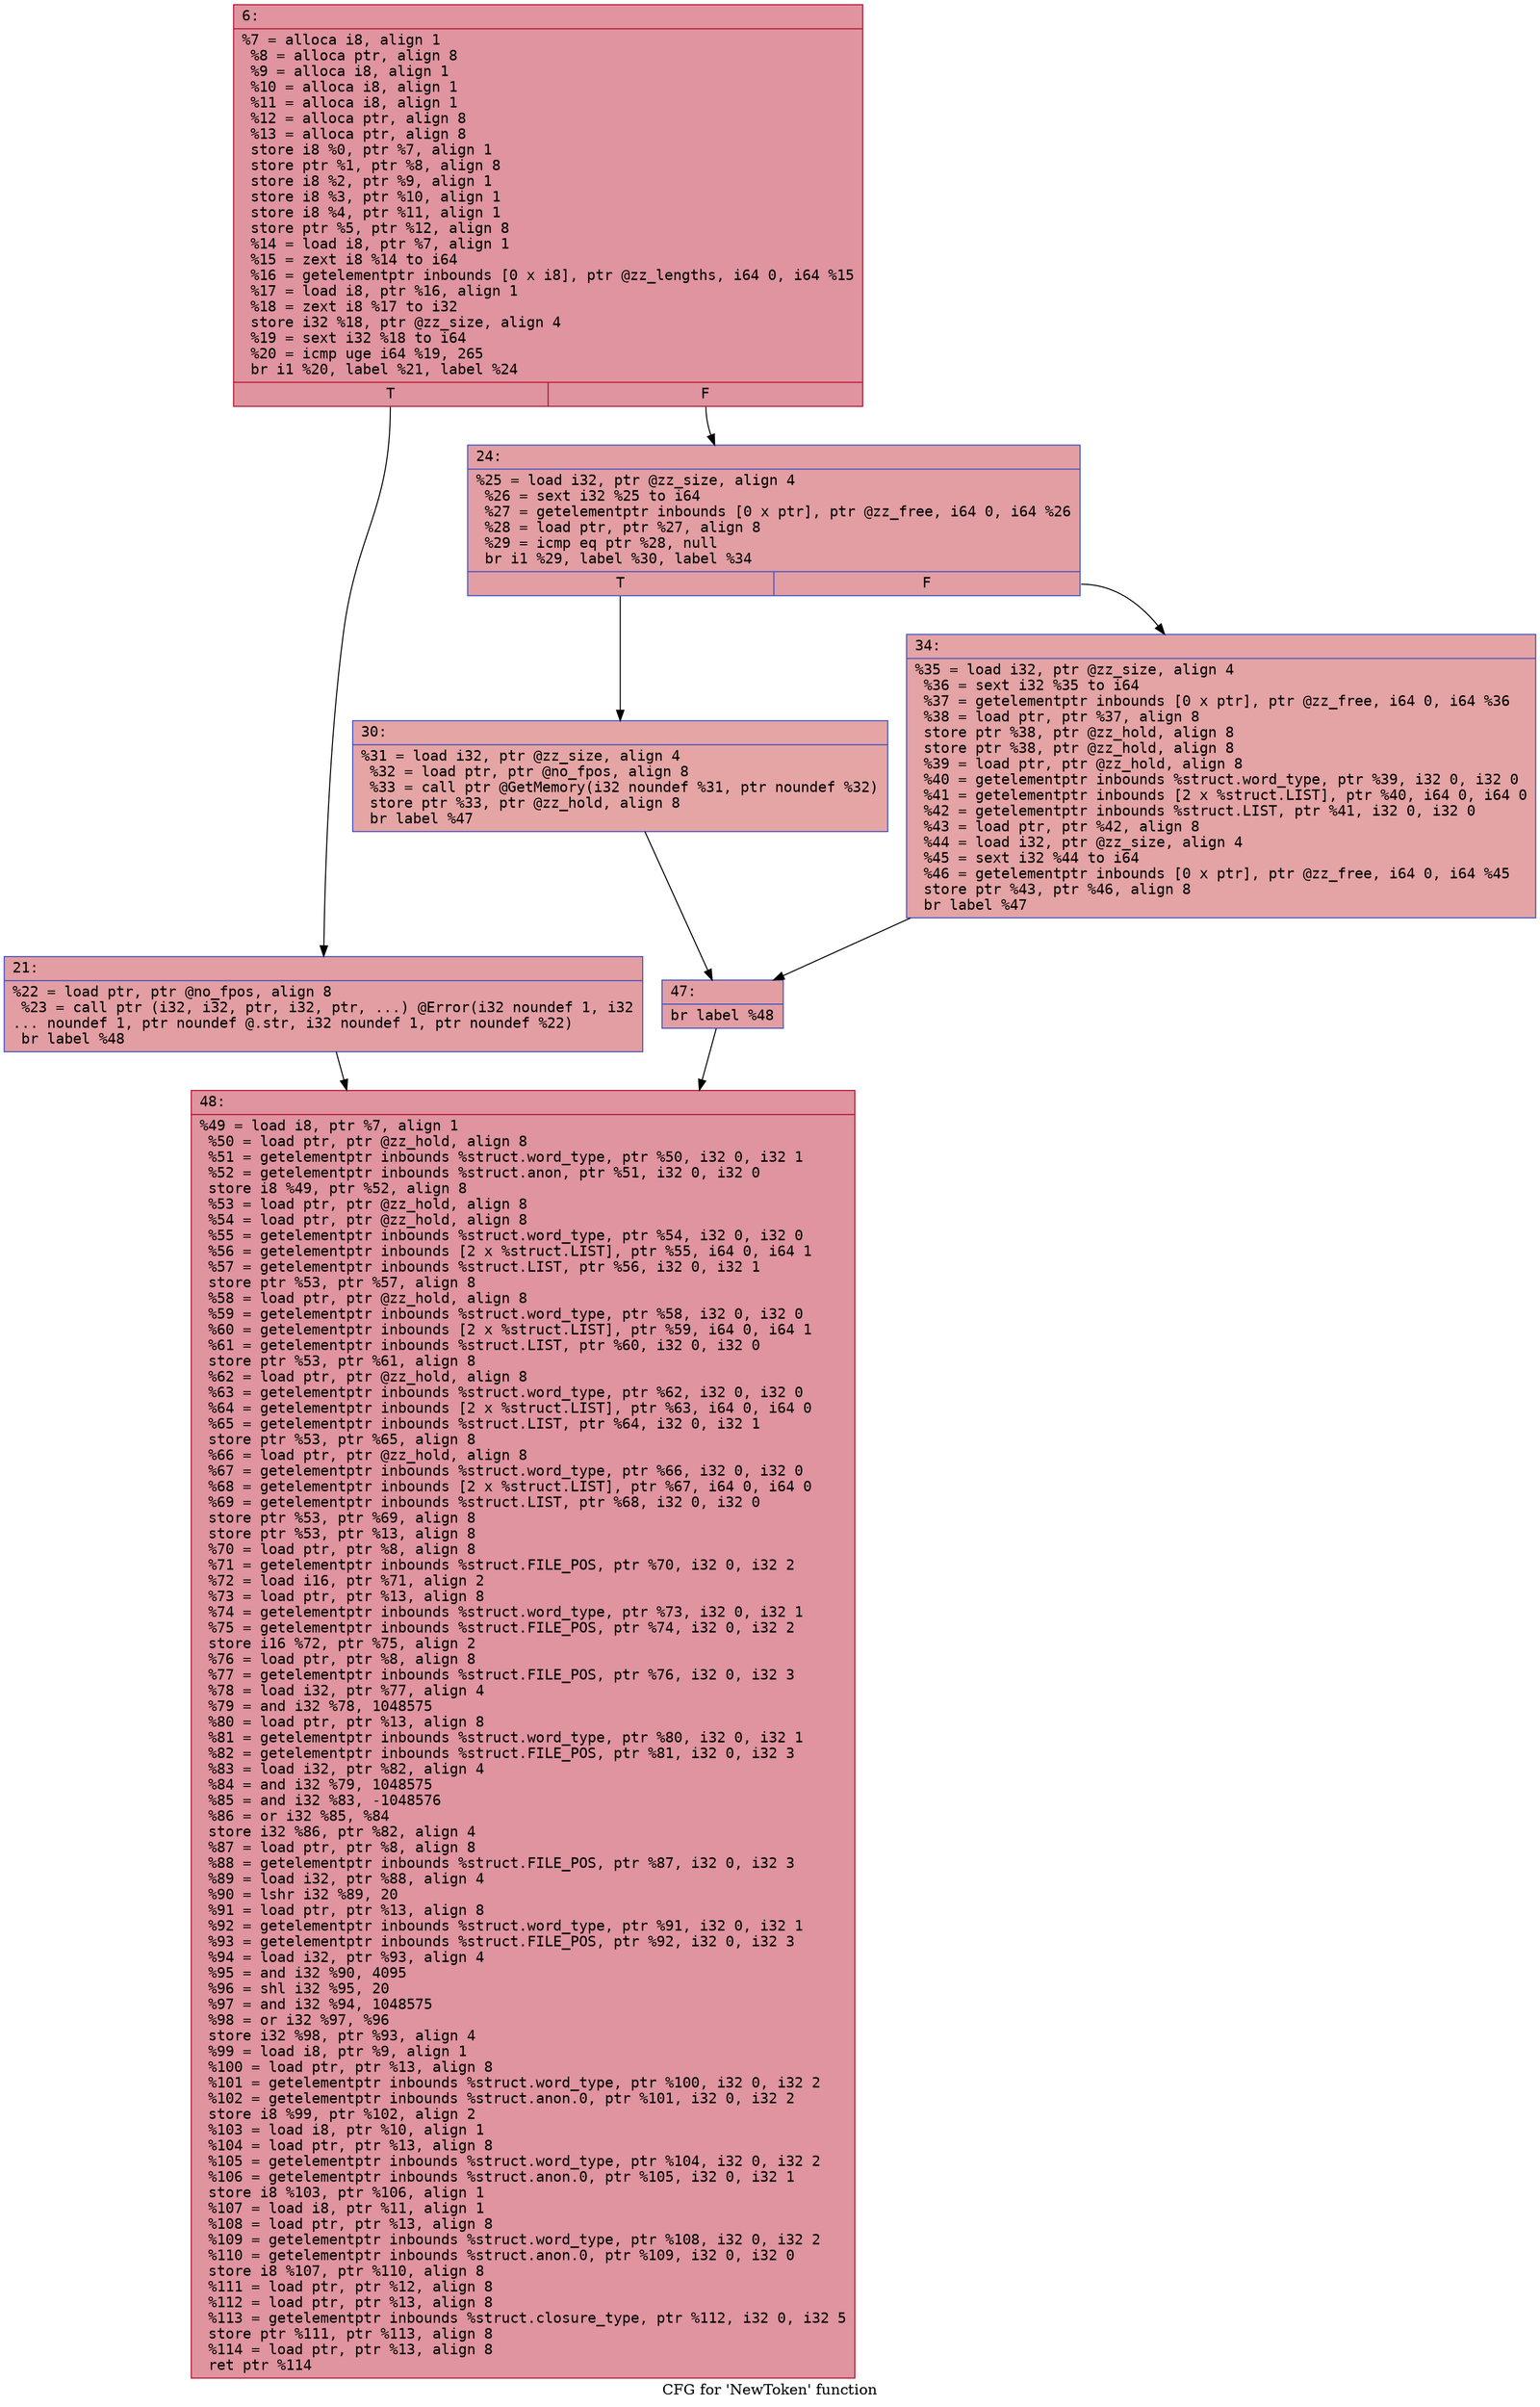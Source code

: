 digraph "CFG for 'NewToken' function" {
	label="CFG for 'NewToken' function";

	Node0x60000173df40 [shape=record,color="#b70d28ff", style=filled, fillcolor="#b70d2870" fontname="Courier",label="{6:\l|  %7 = alloca i8, align 1\l  %8 = alloca ptr, align 8\l  %9 = alloca i8, align 1\l  %10 = alloca i8, align 1\l  %11 = alloca i8, align 1\l  %12 = alloca ptr, align 8\l  %13 = alloca ptr, align 8\l  store i8 %0, ptr %7, align 1\l  store ptr %1, ptr %8, align 8\l  store i8 %2, ptr %9, align 1\l  store i8 %3, ptr %10, align 1\l  store i8 %4, ptr %11, align 1\l  store ptr %5, ptr %12, align 8\l  %14 = load i8, ptr %7, align 1\l  %15 = zext i8 %14 to i64\l  %16 = getelementptr inbounds [0 x i8], ptr @zz_lengths, i64 0, i64 %15\l  %17 = load i8, ptr %16, align 1\l  %18 = zext i8 %17 to i32\l  store i32 %18, ptr @zz_size, align 4\l  %19 = sext i32 %18 to i64\l  %20 = icmp uge i64 %19, 265\l  br i1 %20, label %21, label %24\l|{<s0>T|<s1>F}}"];
	Node0x60000173df40:s0 -> Node0x60000173df90[tooltip="6 -> 21\nProbability 50.00%" ];
	Node0x60000173df40:s1 -> Node0x60000173dfe0[tooltip="6 -> 24\nProbability 50.00%" ];
	Node0x60000173df90 [shape=record,color="#3d50c3ff", style=filled, fillcolor="#be242e70" fontname="Courier",label="{21:\l|  %22 = load ptr, ptr @no_fpos, align 8\l  %23 = call ptr (i32, i32, ptr, i32, ptr, ...) @Error(i32 noundef 1, i32\l... noundef 1, ptr noundef @.str, i32 noundef 1, ptr noundef %22)\l  br label %48\l}"];
	Node0x60000173df90 -> Node0x60000173e120[tooltip="21 -> 48\nProbability 100.00%" ];
	Node0x60000173dfe0 [shape=record,color="#3d50c3ff", style=filled, fillcolor="#be242e70" fontname="Courier",label="{24:\l|  %25 = load i32, ptr @zz_size, align 4\l  %26 = sext i32 %25 to i64\l  %27 = getelementptr inbounds [0 x ptr], ptr @zz_free, i64 0, i64 %26\l  %28 = load ptr, ptr %27, align 8\l  %29 = icmp eq ptr %28, null\l  br i1 %29, label %30, label %34\l|{<s0>T|<s1>F}}"];
	Node0x60000173dfe0:s0 -> Node0x60000173e030[tooltip="24 -> 30\nProbability 37.50%" ];
	Node0x60000173dfe0:s1 -> Node0x60000173e080[tooltip="24 -> 34\nProbability 62.50%" ];
	Node0x60000173e030 [shape=record,color="#3d50c3ff", style=filled, fillcolor="#c5333470" fontname="Courier",label="{30:\l|  %31 = load i32, ptr @zz_size, align 4\l  %32 = load ptr, ptr @no_fpos, align 8\l  %33 = call ptr @GetMemory(i32 noundef %31, ptr noundef %32)\l  store ptr %33, ptr @zz_hold, align 8\l  br label %47\l}"];
	Node0x60000173e030 -> Node0x60000173e0d0[tooltip="30 -> 47\nProbability 100.00%" ];
	Node0x60000173e080 [shape=record,color="#3d50c3ff", style=filled, fillcolor="#c32e3170" fontname="Courier",label="{34:\l|  %35 = load i32, ptr @zz_size, align 4\l  %36 = sext i32 %35 to i64\l  %37 = getelementptr inbounds [0 x ptr], ptr @zz_free, i64 0, i64 %36\l  %38 = load ptr, ptr %37, align 8\l  store ptr %38, ptr @zz_hold, align 8\l  store ptr %38, ptr @zz_hold, align 8\l  %39 = load ptr, ptr @zz_hold, align 8\l  %40 = getelementptr inbounds %struct.word_type, ptr %39, i32 0, i32 0\l  %41 = getelementptr inbounds [2 x %struct.LIST], ptr %40, i64 0, i64 0\l  %42 = getelementptr inbounds %struct.LIST, ptr %41, i32 0, i32 0\l  %43 = load ptr, ptr %42, align 8\l  %44 = load i32, ptr @zz_size, align 4\l  %45 = sext i32 %44 to i64\l  %46 = getelementptr inbounds [0 x ptr], ptr @zz_free, i64 0, i64 %45\l  store ptr %43, ptr %46, align 8\l  br label %47\l}"];
	Node0x60000173e080 -> Node0x60000173e0d0[tooltip="34 -> 47\nProbability 100.00%" ];
	Node0x60000173e0d0 [shape=record,color="#3d50c3ff", style=filled, fillcolor="#be242e70" fontname="Courier",label="{47:\l|  br label %48\l}"];
	Node0x60000173e0d0 -> Node0x60000173e120[tooltip="47 -> 48\nProbability 100.00%" ];
	Node0x60000173e120 [shape=record,color="#b70d28ff", style=filled, fillcolor="#b70d2870" fontname="Courier",label="{48:\l|  %49 = load i8, ptr %7, align 1\l  %50 = load ptr, ptr @zz_hold, align 8\l  %51 = getelementptr inbounds %struct.word_type, ptr %50, i32 0, i32 1\l  %52 = getelementptr inbounds %struct.anon, ptr %51, i32 0, i32 0\l  store i8 %49, ptr %52, align 8\l  %53 = load ptr, ptr @zz_hold, align 8\l  %54 = load ptr, ptr @zz_hold, align 8\l  %55 = getelementptr inbounds %struct.word_type, ptr %54, i32 0, i32 0\l  %56 = getelementptr inbounds [2 x %struct.LIST], ptr %55, i64 0, i64 1\l  %57 = getelementptr inbounds %struct.LIST, ptr %56, i32 0, i32 1\l  store ptr %53, ptr %57, align 8\l  %58 = load ptr, ptr @zz_hold, align 8\l  %59 = getelementptr inbounds %struct.word_type, ptr %58, i32 0, i32 0\l  %60 = getelementptr inbounds [2 x %struct.LIST], ptr %59, i64 0, i64 1\l  %61 = getelementptr inbounds %struct.LIST, ptr %60, i32 0, i32 0\l  store ptr %53, ptr %61, align 8\l  %62 = load ptr, ptr @zz_hold, align 8\l  %63 = getelementptr inbounds %struct.word_type, ptr %62, i32 0, i32 0\l  %64 = getelementptr inbounds [2 x %struct.LIST], ptr %63, i64 0, i64 0\l  %65 = getelementptr inbounds %struct.LIST, ptr %64, i32 0, i32 1\l  store ptr %53, ptr %65, align 8\l  %66 = load ptr, ptr @zz_hold, align 8\l  %67 = getelementptr inbounds %struct.word_type, ptr %66, i32 0, i32 0\l  %68 = getelementptr inbounds [2 x %struct.LIST], ptr %67, i64 0, i64 0\l  %69 = getelementptr inbounds %struct.LIST, ptr %68, i32 0, i32 0\l  store ptr %53, ptr %69, align 8\l  store ptr %53, ptr %13, align 8\l  %70 = load ptr, ptr %8, align 8\l  %71 = getelementptr inbounds %struct.FILE_POS, ptr %70, i32 0, i32 2\l  %72 = load i16, ptr %71, align 2\l  %73 = load ptr, ptr %13, align 8\l  %74 = getelementptr inbounds %struct.word_type, ptr %73, i32 0, i32 1\l  %75 = getelementptr inbounds %struct.FILE_POS, ptr %74, i32 0, i32 2\l  store i16 %72, ptr %75, align 2\l  %76 = load ptr, ptr %8, align 8\l  %77 = getelementptr inbounds %struct.FILE_POS, ptr %76, i32 0, i32 3\l  %78 = load i32, ptr %77, align 4\l  %79 = and i32 %78, 1048575\l  %80 = load ptr, ptr %13, align 8\l  %81 = getelementptr inbounds %struct.word_type, ptr %80, i32 0, i32 1\l  %82 = getelementptr inbounds %struct.FILE_POS, ptr %81, i32 0, i32 3\l  %83 = load i32, ptr %82, align 4\l  %84 = and i32 %79, 1048575\l  %85 = and i32 %83, -1048576\l  %86 = or i32 %85, %84\l  store i32 %86, ptr %82, align 4\l  %87 = load ptr, ptr %8, align 8\l  %88 = getelementptr inbounds %struct.FILE_POS, ptr %87, i32 0, i32 3\l  %89 = load i32, ptr %88, align 4\l  %90 = lshr i32 %89, 20\l  %91 = load ptr, ptr %13, align 8\l  %92 = getelementptr inbounds %struct.word_type, ptr %91, i32 0, i32 1\l  %93 = getelementptr inbounds %struct.FILE_POS, ptr %92, i32 0, i32 3\l  %94 = load i32, ptr %93, align 4\l  %95 = and i32 %90, 4095\l  %96 = shl i32 %95, 20\l  %97 = and i32 %94, 1048575\l  %98 = or i32 %97, %96\l  store i32 %98, ptr %93, align 4\l  %99 = load i8, ptr %9, align 1\l  %100 = load ptr, ptr %13, align 8\l  %101 = getelementptr inbounds %struct.word_type, ptr %100, i32 0, i32 2\l  %102 = getelementptr inbounds %struct.anon.0, ptr %101, i32 0, i32 2\l  store i8 %99, ptr %102, align 2\l  %103 = load i8, ptr %10, align 1\l  %104 = load ptr, ptr %13, align 8\l  %105 = getelementptr inbounds %struct.word_type, ptr %104, i32 0, i32 2\l  %106 = getelementptr inbounds %struct.anon.0, ptr %105, i32 0, i32 1\l  store i8 %103, ptr %106, align 1\l  %107 = load i8, ptr %11, align 1\l  %108 = load ptr, ptr %13, align 8\l  %109 = getelementptr inbounds %struct.word_type, ptr %108, i32 0, i32 2\l  %110 = getelementptr inbounds %struct.anon.0, ptr %109, i32 0, i32 0\l  store i8 %107, ptr %110, align 8\l  %111 = load ptr, ptr %12, align 8\l  %112 = load ptr, ptr %13, align 8\l  %113 = getelementptr inbounds %struct.closure_type, ptr %112, i32 0, i32 5\l  store ptr %111, ptr %113, align 8\l  %114 = load ptr, ptr %13, align 8\l  ret ptr %114\l}"];
}
